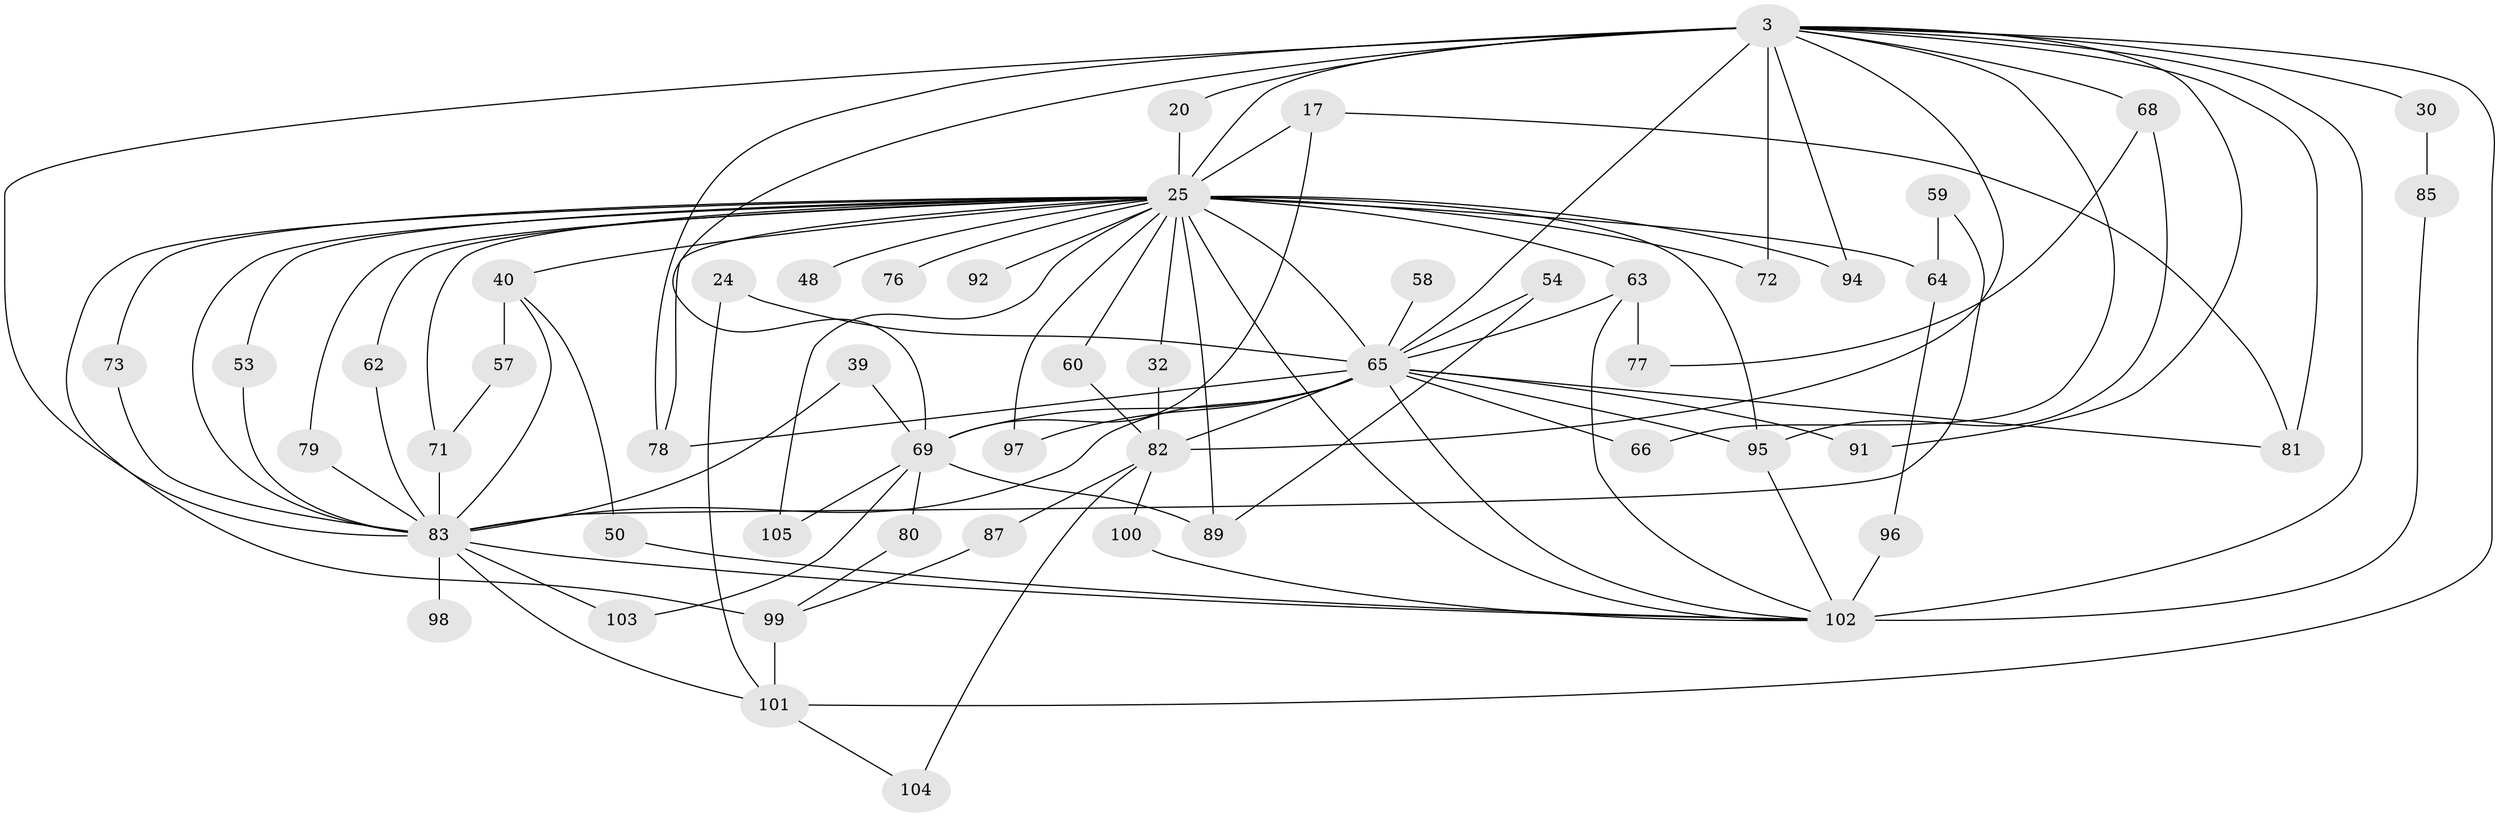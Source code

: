 // original degree distribution, {25: 0.009523809523809525, 18: 0.02857142857142857, 24: 0.009523809523809525, 17: 0.009523809523809525, 20: 0.009523809523809525, 26: 0.009523809523809525, 21: 0.009523809523809525, 15: 0.009523809523809525, 3: 0.22857142857142856, 6: 0.02857142857142857, 7: 0.01904761904761905, 4: 0.0761904761904762, 2: 0.5142857142857142, 5: 0.02857142857142857, 9: 0.009523809523809525}
// Generated by graph-tools (version 1.1) at 2025/44/03/09/25 04:44:31]
// undirected, 52 vertices, 101 edges
graph export_dot {
graph [start="1"]
  node [color=gray90,style=filled];
  3 [super="+1"];
  17;
  20;
  24;
  25 [super="+6+14+7"];
  30;
  32;
  39;
  40 [super="+21"];
  48;
  50;
  53;
  54;
  57;
  58;
  59;
  60;
  62;
  63 [super="+42"];
  64 [super="+34"];
  65 [super="+26+10"];
  66;
  68 [super="+38"];
  69 [super="+46+13"];
  71 [super="+51+61"];
  72 [super="+35"];
  73;
  76;
  77;
  78 [super="+56"];
  79;
  80;
  81 [super="+47"];
  82 [super="+28+52+75"];
  83 [super="+36+8"];
  85;
  87;
  89 [super="+88"];
  91;
  92;
  94;
  95 [super="+84"];
  96;
  97;
  98;
  99 [super="+43+29"];
  100;
  101 [super="+74"];
  102 [super="+44+93+90"];
  103;
  104;
  105;
  3 -- 30 [weight=2];
  3 -- 66;
  3 -- 68 [weight=3];
  3 -- 69 [weight=3];
  3 -- 72;
  3 -- 20;
  3 -- 91;
  3 -- 94;
  3 -- 82 [weight=3];
  3 -- 101 [weight=2];
  3 -- 25 [weight=6];
  3 -- 65 [weight=7];
  3 -- 81;
  3 -- 83 [weight=5];
  3 -- 78;
  3 -- 102 [weight=9];
  17 -- 69;
  17 -- 25;
  17 -- 81;
  20 -- 25;
  24 -- 101;
  24 -- 65;
  25 -- 64 [weight=3];
  25 -- 71 [weight=5];
  25 -- 78;
  25 -- 79;
  25 -- 83 [weight=7];
  25 -- 92 [weight=2];
  25 -- 105;
  25 -- 48 [weight=2];
  25 -- 60;
  25 -- 62;
  25 -- 73;
  25 -- 76 [weight=2];
  25 -- 94;
  25 -- 32;
  25 -- 97;
  25 -- 99 [weight=3];
  25 -- 40;
  25 -- 53;
  25 -- 63;
  25 -- 65 [weight=12];
  25 -- 102 [weight=3];
  25 -- 72;
  25 -- 89;
  25 -- 95;
  30 -- 85;
  32 -- 82;
  39 -- 69;
  39 -- 83;
  40 -- 50;
  40 -- 57;
  40 -- 83 [weight=2];
  50 -- 102;
  53 -- 83;
  54 -- 65 [weight=2];
  54 -- 89;
  57 -- 71;
  58 -- 65;
  59 -- 64;
  59 -- 83;
  60 -- 82;
  62 -- 83;
  63 -- 77;
  63 -- 65 [weight=2];
  63 -- 102;
  64 -- 96;
  65 -- 66;
  65 -- 69;
  65 -- 81 [weight=2];
  65 -- 82 [weight=3];
  65 -- 91;
  65 -- 97;
  65 -- 83 [weight=6];
  65 -- 78;
  65 -- 102 [weight=2];
  65 -- 95;
  68 -- 77;
  68 -- 95;
  69 -- 80;
  69 -- 103;
  69 -- 89;
  69 -- 105;
  71 -- 83 [weight=2];
  73 -- 83;
  79 -- 83;
  80 -- 99;
  82 -- 100;
  82 -- 87;
  82 -- 104;
  83 -- 98 [weight=2];
  83 -- 101 [weight=2];
  83 -- 103;
  83 -- 102 [weight=2];
  85 -- 102;
  87 -- 99;
  95 -- 102;
  96 -- 102;
  99 -- 101;
  100 -- 102;
  101 -- 104;
}
